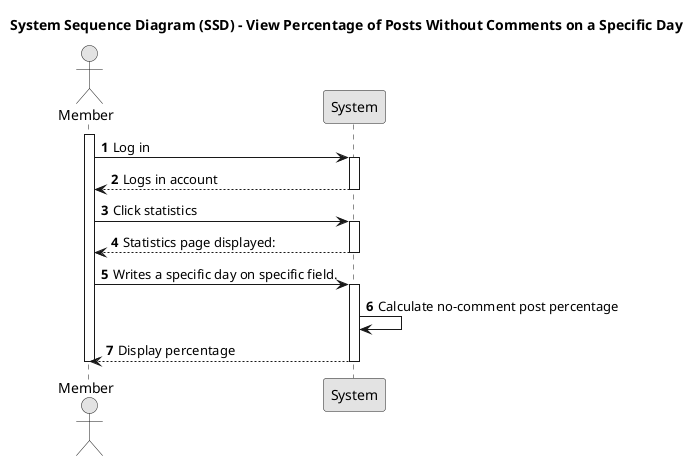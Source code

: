 @startuml SSD1

skinparam monochrome true
skinparam packageStyle rectangle
skinparam shadowing false

title System Sequence Diagram (SSD) - View Percentage of Posts Without Comments on a Specific Day

autonumber

actor "Member" as Member
participant "System" as System

activate Member

Member -> System: Log in
    activate System

        System --> Member: Logs in account
        deactivate System

    Member -> System: Click statistics
    activate System

        System --> Member: Statistics page displayed:
        deactivate System

    Member -> System: Writes a specific day on specific field.
    activate System

        System -> System: Calculate no-comment post percentage
        System --> Member: Display percentage

    deactivate System
    deactivate Member

@enduml
